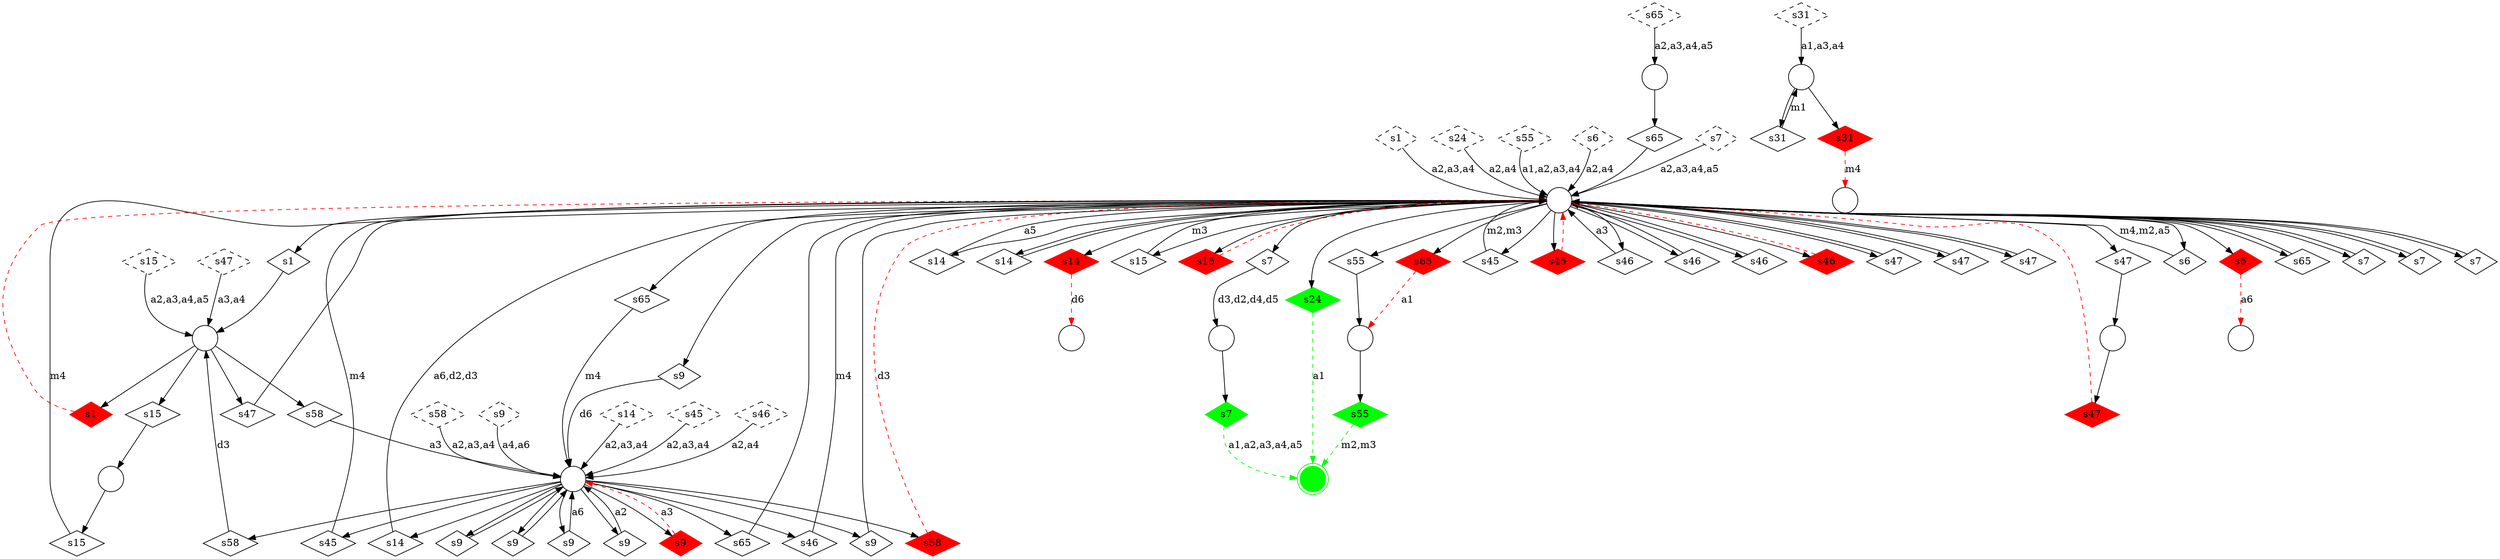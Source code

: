 digraph G {
  m4 [shape=circle,  label=""];
  m6 [shape=circle,  label=""];
  m3 [shape=circle,  label=""];
  m7 [shape=circle,  label=""];
  m1 [shape=circle,  label=""];
  m0 [shape=circle,  label=""];
  m5 [shape=doublecircle, color = "green", style = "filled", label=""];
  m11 [shape=circle,  label=""];
  m9 [shape=circle,  label=""];
  m2 [shape=circle,  label=""];
  m10 [shape=circle,  label=""];
  m8 [shape=circle,  label=""];
  m12 [shape=circle,  label=""];
  u_s1_0 [shape=diamond, style = "dashed", label="s1"];
  u_s1_1 [shape=diamond,  label="s1"];
  u_s1_2 [shape=diamond, color = "red", style = "filled", label="s1"];
  u_s14_0 [shape=diamond, style = "dashed", label="s14"];
  u_s14_1 [shape=diamond,  label="s14"];
  u_s14_2 [shape=diamond,  label="s14"];
  u_s14_3 [shape=diamond,  label="s14"];
  u_s14_4 [shape=diamond, color = "red", style = "filled", label="s14"];
  u_s15_0 [shape=diamond, style = "dashed", label="s15"];
  u_s15_1 [shape=diamond,  label="s15"];
  u_s15_2 [shape=diamond,  label="s15"];
  u_s15_3 [shape=diamond,  label="s15"];
  u_s15_4 [shape=diamond, color = "red", style = "filled", label="s15"];
  u_s24_0 [shape=diamond, style = "dashed", label="s24"];
  u_s24_1 [shape=diamond, color = "green", style = "filled", label="s24"];
  u_s31_0 [shape=diamond, style = "dashed", label="s31"];
  u_s31_1 [shape=diamond,  label="s31"];
  u_s31_2 [shape=diamond, color = "red", style = "filled", label="s31"];
  u_s45_0 [shape=diamond, style = "dashed", label="s45"];
  u_s45_1 [shape=diamond,  label="s45"];
  u_s45_2 [shape=diamond,  label="s45"];
  u_s45_3 [shape=diamond, color = "red", style = "filled", label="s45"];
  u_s46_0 [shape=diamond, style = "dashed", label="s46"];
  u_s46_1 [shape=diamond,  label="s46"];
  u_s46_2 [shape=diamond,  label="s46"];
  u_s46_3 [shape=diamond,  label="s46"];
  u_s46_4 [shape=diamond,  label="s46"];
  u_s46_5 [shape=diamond, color = "red", style = "filled", label="s46"];
  u_s47_0 [shape=diamond, style = "dashed", label="s47"];
  u_s47_1 [shape=diamond,  label="s47"];
  u_s47_2 [shape=diamond,  label="s47"];
  u_s47_3 [shape=diamond,  label="s47"];
  u_s47_4 [shape=diamond,  label="s47"];
  u_s47_5 [shape=diamond,  label="s47"];
  u_s47_6 [shape=diamond, color = "red", style = "filled", label="s47"];
  u_s55_0 [shape=diamond, style = "dashed", label="s55"];
  u_s55_1 [shape=diamond,  label="s55"];
  u_s55_2 [shape=diamond, color = "green", style = "filled", label="s55"];
  u_s58_0 [shape=diamond, style = "dashed", label="s58"];
  u_s58_1 [shape=diamond,  label="s58"];
  u_s58_2 [shape=diamond,  label="s58"];
  u_s58_3 [shape=diamond, color = "red", style = "filled", label="s58"];
  u_s6_0 [shape=diamond, style = "dashed", label="s6"];
  u_s6_1 [shape=diamond,  label="s6"];
  u_s6_2 [shape=diamond, color = "red", style = "filled", label="s6"];
  u_s65_0 [shape=diamond, style = "dashed", label="s65"];
  u_s65_1 [shape=diamond,  label="s65"];
  u_s65_2 [shape=diamond,  label="s65"];
  u_s65_3 [shape=diamond,  label="s65"];
  u_s65_4 [shape=diamond,  label="s65"];
  u_s65_5 [shape=diamond, color = "red", style = "filled", label="s65"];
  u_s7_0 [shape=diamond, style = "dashed", label="s7"];
  u_s7_1 [shape=diamond,  label="s7"];
  u_s7_2 [shape=diamond,  label="s7"];
  u_s7_3 [shape=diamond,  label="s7"];
  u_s7_4 [shape=diamond,  label="s7"];
  u_s7_5 [shape=diamond, color = "green", style = "filled", label="s7"];
  u_s9_0 [shape=diamond, style = "dashed", label="s9"];
  u_s9_1 [shape=diamond,  label="s9"];
  u_s9_2 [shape=diamond,  label="s9"];
  u_s9_3 [shape=diamond,  label="s9"];
  u_s9_4 [shape=diamond,  label="s9"];
  u_s9_5 [shape=diamond,  label="s9"];
  u_s9_6 [shape=diamond,  label="s9"];
  u_s9_7 [shape=diamond, color = "red", style = "filled", label="s9"];
  u_s1_0 -> m3 [label="a2,a3,a4" ];
  m3 -> u_s1_1 [label="" ];
  u_s1_1 -> m0 [label="" ];
  m0 -> u_s1_2 [label="" ];
  u_s1_2 -> m3 [label="" , color = "red", style = "dashed"];
  u_s14_0 -> m7 [label="a2,a3,a4" ];
  m7 -> u_s14_1 [label="" ];
  u_s14_1 -> m3 [label="a6,d2,d3" ];
  m3 -> u_s14_2 [label="" ];
  u_s14_2 -> m3 [label="a5" ];
  m3 -> u_s14_3 [label="" ];
  u_s14_3 -> m3 [label="" ];
  m3 -> u_s14_4 [label="" ];
  u_s14_4 -> m10 [label="d6" , color = "red", style = "dashed"];
  u_s15_0 -> m0 [label="a2,a3,a4,a5" ];
  m0 -> u_s15_1 [label="" ];
  u_s15_1 -> m1 [label="" ];
  m1 -> u_s15_2 [label="" ];
  u_s15_2 -> m3 [label="m4" ];
  m3 -> u_s15_3 [label="" ];
  u_s15_3 -> m3 [label="m3" ];
  m3 -> u_s15_4 [label="" ];
  u_s15_4 -> m3 [label="" , color = "red", style = "dashed"];
  u_s24_0 -> m3 [label="a2,a4" ];
  m3 -> u_s24_1 [label="" ];
  u_s24_1 -> m5 [label="a1" , color = "green", style = "dashed"];
  u_s31_0 -> m11 [label="a1,a3,a4" ];
  m11 -> u_s31_1 [label="" ];
  u_s31_1 -> m11 [label="m1" ];
  m11 -> u_s31_2 [label="" ];
  u_s31_2 -> m8 [label="m4" , color = "red", style = "dashed"];
  u_s45_0 -> m7 [label="a2,a3,a4" ];
  m7 -> u_s45_1 [label="" ];
  u_s45_1 -> m3 [label="m4" ];
  m3 -> u_s45_2 [label="" ];
  u_s45_2 -> m3 [label="m2,m3" ];
  m3 -> u_s45_3 [label="" ];
  u_s45_3 -> m3 [label="" , color = "red", style = "dashed"];
  u_s46_0 -> m7 [label="a2,a4" ];
  m7 -> u_s46_1 [label="" ];
  u_s46_1 -> m3 [label="m4" ];
  m3 -> u_s46_2 [label="" ];
  u_s46_2 -> m3 [label="a3" ];
  m3 -> u_s46_3 [label="" ];
  u_s46_3 -> m3 [label="" ];
  m3 -> u_s46_4 [label="" ];
  u_s46_4 -> m3 [label="" ];
  m3 -> u_s46_5 [label="" ];
  u_s46_5 -> m3 [label="" , color = "red", style = "dashed"];
  u_s47_0 -> m0 [label="a3,a4" ];
  m0 -> u_s47_1 [label="" ];
  u_s47_1 -> m3 [label="" ];
  m3 -> u_s47_2 [label="" ];
  u_s47_2 -> m3 [label="" ];
  m3 -> u_s47_3 [label="" ];
  u_s47_3 -> m3 [label="" ];
  m3 -> u_s47_4 [label="" ];
  u_s47_4 -> m3 [label="" ];
  m3 -> u_s47_5 [label="" ];
  u_s47_5 -> m12 [label="" ];
  m12 -> u_s47_6 [label="" ];
  u_s47_6 -> m3 [label="" , color = "red", style = "dashed"];
  u_s55_0 -> m3 [label="a1,a2,a3,a4" ];
  m3 -> u_s55_1 [label="" ];
  u_s55_1 -> m9 [label="" ];
  m9 -> u_s55_2 [label="" ];
  u_s55_2 -> m5 [label="m2,m3" , color = "green", style = "dashed"];
  u_s58_0 -> m7 [label="a2,a3,a4" ];
  m7 -> u_s58_1 [label="" ];
  u_s58_1 -> m0 [label="d3" ];
  m0 -> u_s58_2 [label="" ];
  u_s58_2 -> m7 [label="a3" ];
  m7 -> u_s58_3 [label="" ];
  u_s58_3 -> m3 [label="d3" , color = "red", style = "dashed"];
  u_s6_0 -> m3 [label="a2,a4" ];
  m3 -> u_s6_1 [label="" ];
  u_s6_1 -> m3 [label="m4,m2,a5" ];
  m3 -> u_s6_2 [label="" ];
  u_s6_2 -> m2 [label="a6" , color = "red", style = "dashed"];
  u_s65_0 -> m4 [label="a2,a3,a4,a5" ];
  m4 -> u_s65_1 [label="" ];
  u_s65_1 -> m3 [label="" ];
  m3 -> u_s65_2 [label="" ];
  u_s65_2 -> m7 [label="m4" ];
  m7 -> u_s65_3 [label="" ];
  u_s65_3 -> m3 [label="" ];
  m3 -> u_s65_4 [label="" ];
  u_s65_4 -> m3 [label="" ];
  m3 -> u_s65_5 [label="" ];
  u_s65_5 -> m9 [label="a1" , color = "red", style = "dashed"];
  u_s7_0 -> m3 [label="a2,a3,a4,a5" ];
  m3 -> u_s7_1 [label="" ];
  u_s7_1 -> m3 [label="" ];
  m3 -> u_s7_2 [label="" ];
  u_s7_2 -> m3 [label="" ];
  m3 -> u_s7_3 [label="" ];
  u_s7_3 -> m3 [label="" ];
  m3 -> u_s7_4 [label="" ];
  u_s7_4 -> m6 [label="d3,d2,d4,d5" ];
  m6 -> u_s7_5 [label="" ];
  u_s7_5 -> m5 [label="a1,a2,a3,a4,a5" , color = "green", style = "dashed"];
  u_s9_0 -> m7 [label="a4,a6" ];
  m7 -> u_s9_1 [label="" ];
  u_s9_1 -> m7 [label="" ];
  m7 -> u_s9_2 [label="" ];
  u_s9_2 -> m7 [label="" ];
  m7 -> u_s9_3 [label="" ];
  u_s9_3 -> m3 [label="" ];
  m3 -> u_s9_4 [label="" ];
  u_s9_4 -> m7 [label="d6" ];
  m7 -> u_s9_5 [label="" ];
  u_s9_5 -> m7 [label="a6" ];
  m7 -> u_s9_6 [label="" ];
  u_s9_6 -> m7 [label="a2" ];
  m7 -> u_s9_7 [label="" ];
  u_s9_7 -> m7 [label="a3" , color = "red", style = "dashed"];
}
